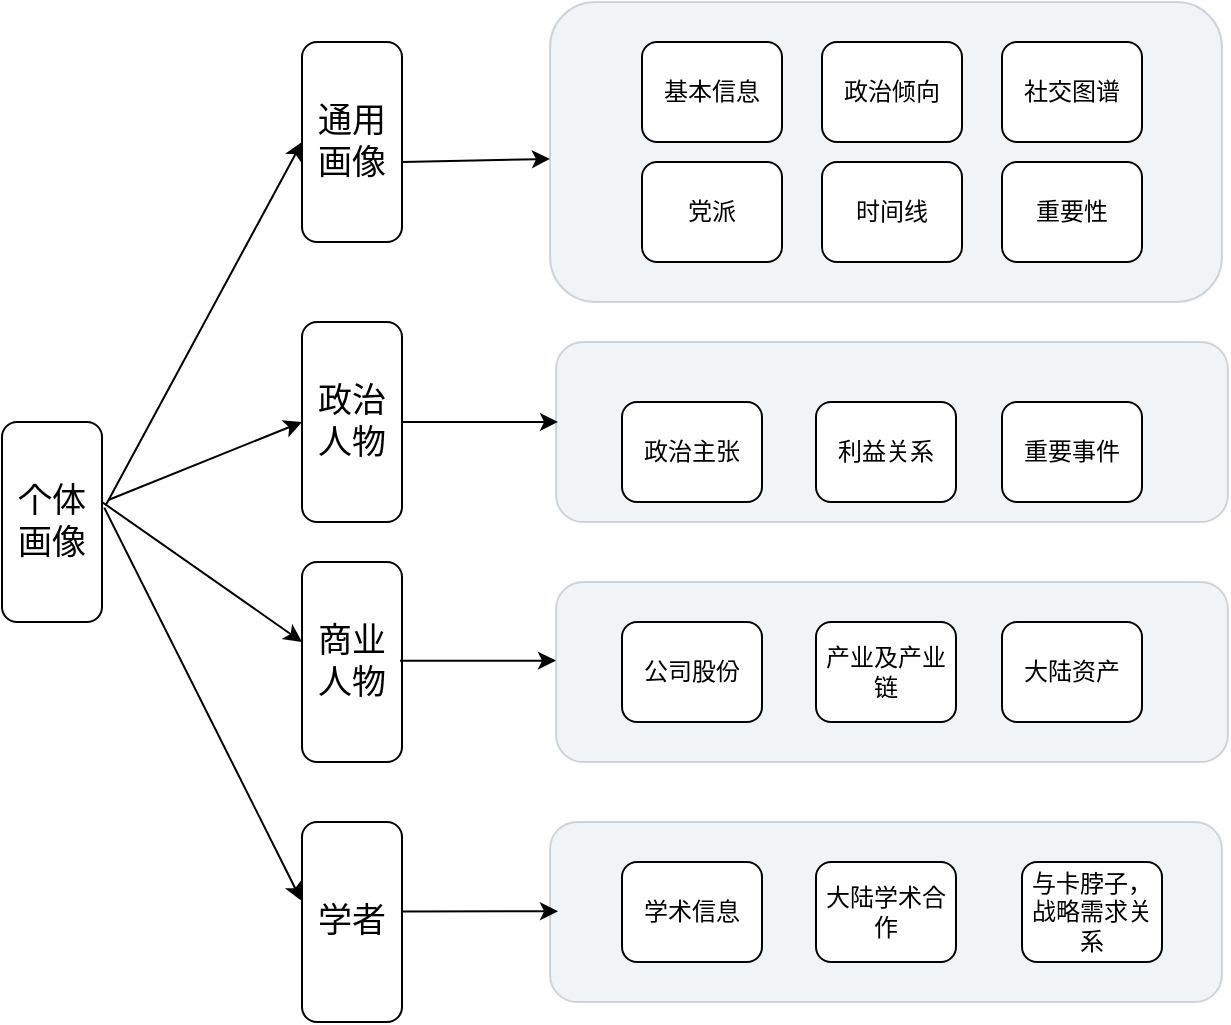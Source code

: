 <mxfile version="20.5.2" type="github">
  <diagram id="NsqInIGywiZZ2RFG8WiF" name="第 1 页">
    <mxGraphModel dx="1718" dy="955" grid="1" gridSize="10" guides="1" tooltips="1" connect="1" arrows="1" fold="1" page="1" pageScale="1" pageWidth="827" pageHeight="1169" math="0" shadow="0">
      <root>
        <mxCell id="0" />
        <mxCell id="1" parent="0" />
        <mxCell id="gSTe2-r0RAviyPAt5eS3-32" value="" style="rounded=1;whiteSpace=wrap;html=1;fontSize=17;opacity=20;fillColor=#bac8d3;strokeColor=#23445d;" vertex="1" parent="1">
          <mxGeometry x="417" y="530" width="336" height="90" as="geometry" />
        </mxCell>
        <mxCell id="gSTe2-r0RAviyPAt5eS3-31" value="" style="rounded=1;whiteSpace=wrap;html=1;fontSize=17;opacity=20;fillColor=#bac8d3;strokeColor=#23445d;" vertex="1" parent="1">
          <mxGeometry x="414" y="770" width="336" height="90" as="geometry" />
        </mxCell>
        <mxCell id="gSTe2-r0RAviyPAt5eS3-30" value="" style="rounded=1;whiteSpace=wrap;html=1;fontSize=17;opacity=20;fillColor=#bac8d3;strokeColor=#23445d;" vertex="1" parent="1">
          <mxGeometry x="417" y="650" width="336" height="90" as="geometry" />
        </mxCell>
        <mxCell id="gSTe2-r0RAviyPAt5eS3-2" value="&lt;font style=&quot;font-size: 17px;&quot;&gt;个体画像&lt;/font&gt;" style="rounded=1;whiteSpace=wrap;html=1;" vertex="1" parent="1">
          <mxGeometry x="140" y="570" width="50" height="100" as="geometry" />
        </mxCell>
        <mxCell id="gSTe2-r0RAviyPAt5eS3-3" value="&lt;span style=&quot;font-size: 17px;&quot;&gt;通用画像&lt;/span&gt;" style="rounded=1;whiteSpace=wrap;html=1;" vertex="1" parent="1">
          <mxGeometry x="290" y="380" width="50" height="100" as="geometry" />
        </mxCell>
        <mxCell id="gSTe2-r0RAviyPAt5eS3-4" value="" style="rounded=1;whiteSpace=wrap;html=1;fontSize=17;opacity=20;fillColor=#bac8d3;strokeColor=#23445d;" vertex="1" parent="1">
          <mxGeometry x="414" y="360" width="336" height="150" as="geometry" />
        </mxCell>
        <mxCell id="gSTe2-r0RAviyPAt5eS3-5" value="基本信息" style="rounded=1;whiteSpace=wrap;html=1;" vertex="1" parent="1">
          <mxGeometry x="460" y="380" width="70" height="50" as="geometry" />
        </mxCell>
        <mxCell id="gSTe2-r0RAviyPAt5eS3-6" value="政治倾向" style="rounded=1;whiteSpace=wrap;html=1;" vertex="1" parent="1">
          <mxGeometry x="550" y="380" width="70" height="50" as="geometry" />
        </mxCell>
        <mxCell id="gSTe2-r0RAviyPAt5eS3-7" value="社交图谱" style="rounded=1;whiteSpace=wrap;html=1;" vertex="1" parent="1">
          <mxGeometry x="640" y="380" width="70" height="50" as="geometry" />
        </mxCell>
        <mxCell id="gSTe2-r0RAviyPAt5eS3-8" value="党派" style="rounded=1;whiteSpace=wrap;html=1;" vertex="1" parent="1">
          <mxGeometry x="460" y="440" width="70" height="50" as="geometry" />
        </mxCell>
        <mxCell id="gSTe2-r0RAviyPAt5eS3-9" value="时间线" style="rounded=1;whiteSpace=wrap;html=1;" vertex="1" parent="1">
          <mxGeometry x="550" y="440" width="70" height="50" as="geometry" />
        </mxCell>
        <mxCell id="gSTe2-r0RAviyPAt5eS3-10" value="重要性" style="rounded=1;whiteSpace=wrap;html=1;" vertex="1" parent="1">
          <mxGeometry x="640" y="440" width="70" height="50" as="geometry" />
        </mxCell>
        <mxCell id="gSTe2-r0RAviyPAt5eS3-11" value="&lt;span style=&quot;font-size: 17px;&quot;&gt;政治人物&lt;/span&gt;" style="rounded=1;whiteSpace=wrap;html=1;" vertex="1" parent="1">
          <mxGeometry x="290" y="520" width="50" height="100" as="geometry" />
        </mxCell>
        <mxCell id="gSTe2-r0RAviyPAt5eS3-13" value="政治主张" style="rounded=1;whiteSpace=wrap;html=1;" vertex="1" parent="1">
          <mxGeometry x="450" y="560" width="70" height="50" as="geometry" />
        </mxCell>
        <mxCell id="gSTe2-r0RAviyPAt5eS3-14" value="利益关系" style="rounded=1;whiteSpace=wrap;html=1;" vertex="1" parent="1">
          <mxGeometry x="547" y="560" width="70" height="50" as="geometry" />
        </mxCell>
        <mxCell id="gSTe2-r0RAviyPAt5eS3-15" value="重要事件" style="rounded=1;whiteSpace=wrap;html=1;" vertex="1" parent="1">
          <mxGeometry x="640" y="560" width="70" height="50" as="geometry" />
        </mxCell>
        <mxCell id="gSTe2-r0RAviyPAt5eS3-17" value="&lt;span style=&quot;font-size: 17px;&quot;&gt;商业人物&lt;/span&gt;" style="rounded=1;whiteSpace=wrap;html=1;" vertex="1" parent="1">
          <mxGeometry x="290" y="640" width="50" height="100" as="geometry" />
        </mxCell>
        <mxCell id="gSTe2-r0RAviyPAt5eS3-18" value="公司股份" style="rounded=1;whiteSpace=wrap;html=1;" vertex="1" parent="1">
          <mxGeometry x="450" y="670" width="70" height="50" as="geometry" />
        </mxCell>
        <mxCell id="gSTe2-r0RAviyPAt5eS3-19" value="产业及产业链" style="rounded=1;whiteSpace=wrap;html=1;" vertex="1" parent="1">
          <mxGeometry x="547" y="670" width="70" height="50" as="geometry" />
        </mxCell>
        <mxCell id="gSTe2-r0RAviyPAt5eS3-20" value="大陆资产" style="rounded=1;whiteSpace=wrap;html=1;" vertex="1" parent="1">
          <mxGeometry x="640" y="670" width="70" height="50" as="geometry" />
        </mxCell>
        <mxCell id="gSTe2-r0RAviyPAt5eS3-23" value="&lt;span style=&quot;font-size: 17px;&quot;&gt;学者&lt;/span&gt;" style="rounded=1;whiteSpace=wrap;html=1;" vertex="1" parent="1">
          <mxGeometry x="290" y="770" width="50" height="100" as="geometry" />
        </mxCell>
        <mxCell id="gSTe2-r0RAviyPAt5eS3-25" value="学术信息" style="rounded=1;whiteSpace=wrap;html=1;" vertex="1" parent="1">
          <mxGeometry x="450" y="790" width="70" height="50" as="geometry" />
        </mxCell>
        <mxCell id="gSTe2-r0RAviyPAt5eS3-26" value="大陆学术合作" style="rounded=1;whiteSpace=wrap;html=1;" vertex="1" parent="1">
          <mxGeometry x="547" y="790" width="70" height="50" as="geometry" />
        </mxCell>
        <mxCell id="gSTe2-r0RAviyPAt5eS3-27" value="与卡脖子，战略需求关系" style="rounded=1;whiteSpace=wrap;html=1;" vertex="1" parent="1">
          <mxGeometry x="650" y="790" width="70" height="50" as="geometry" />
        </mxCell>
        <mxCell id="gSTe2-r0RAviyPAt5eS3-28" value="" style="endArrow=classic;html=1;rounded=0;fontSize=17;entryX=0;entryY=0.5;entryDx=0;entryDy=0;exitX=1.036;exitY=0.417;exitDx=0;exitDy=0;exitPerimeter=0;" edge="1" parent="1" source="gSTe2-r0RAviyPAt5eS3-2" target="gSTe2-r0RAviyPAt5eS3-3">
          <mxGeometry width="50" height="50" relative="1" as="geometry">
            <mxPoint x="190" y="650" as="sourcePoint" />
            <mxPoint x="240" y="600" as="targetPoint" />
          </mxGeometry>
        </mxCell>
        <mxCell id="gSTe2-r0RAviyPAt5eS3-33" value="" style="endArrow=classic;html=1;rounded=0;fontSize=17;entryX=0;entryY=0.5;entryDx=0;entryDy=0;exitX=1.063;exitY=0.39;exitDx=0;exitDy=0;exitPerimeter=0;" edge="1" parent="1" source="gSTe2-r0RAviyPAt5eS3-2" target="gSTe2-r0RAviyPAt5eS3-11">
          <mxGeometry width="50" height="50" relative="1" as="geometry">
            <mxPoint x="200" y="660" as="sourcePoint" />
            <mxPoint x="300.0" y="440" as="targetPoint" />
          </mxGeometry>
        </mxCell>
        <mxCell id="gSTe2-r0RAviyPAt5eS3-34" value="" style="endArrow=classic;html=1;rounded=0;fontSize=17;entryX=0;entryY=0.4;entryDx=0;entryDy=0;entryPerimeter=0;" edge="1" parent="1" target="gSTe2-r0RAviyPAt5eS3-17">
          <mxGeometry width="50" height="50" relative="1" as="geometry">
            <mxPoint x="190" y="610" as="sourcePoint" />
            <mxPoint x="300.0" y="570" as="targetPoint" />
          </mxGeometry>
        </mxCell>
        <mxCell id="gSTe2-r0RAviyPAt5eS3-35" value="" style="endArrow=classic;html=1;rounded=0;fontSize=17;entryX=-0.006;entryY=0.393;entryDx=0;entryDy=0;entryPerimeter=0;exitX=1.022;exitY=0.428;exitDx=0;exitDy=0;exitPerimeter=0;" edge="1" parent="1" source="gSTe2-r0RAviyPAt5eS3-2" target="gSTe2-r0RAviyPAt5eS3-23">
          <mxGeometry width="50" height="50" relative="1" as="geometry">
            <mxPoint x="190" y="680" as="sourcePoint" />
            <mxPoint x="300.0" y="690" as="targetPoint" />
          </mxGeometry>
        </mxCell>
        <mxCell id="gSTe2-r0RAviyPAt5eS3-36" value="" style="endArrow=classic;html=1;rounded=0;fontSize=17;exitX=1.036;exitY=0.417;exitDx=0;exitDy=0;exitPerimeter=0;" edge="1" parent="1" target="gSTe2-r0RAviyPAt5eS3-4">
          <mxGeometry width="50" height="50" relative="1" as="geometry">
            <mxPoint x="340.0" y="440.0" as="sourcePoint" />
            <mxPoint x="438.2" y="258.3" as="targetPoint" />
          </mxGeometry>
        </mxCell>
        <mxCell id="gSTe2-r0RAviyPAt5eS3-37" value="" style="endArrow=classic;html=1;rounded=0;fontSize=17;exitX=1;exitY=0.5;exitDx=0;exitDy=0;entryX=0.003;entryY=0.444;entryDx=0;entryDy=0;entryPerimeter=0;" edge="1" parent="1" source="gSTe2-r0RAviyPAt5eS3-11" target="gSTe2-r0RAviyPAt5eS3-32">
          <mxGeometry width="50" height="50" relative="1" as="geometry">
            <mxPoint x="343.0" y="560" as="sourcePoint" />
            <mxPoint x="417" y="558.471" as="targetPoint" />
          </mxGeometry>
        </mxCell>
        <mxCell id="gSTe2-r0RAviyPAt5eS3-38" value="" style="endArrow=classic;html=1;rounded=0;fontSize=17;exitX=1;exitY=0.5;exitDx=0;exitDy=0;entryX=0.003;entryY=0.444;entryDx=0;entryDy=0;entryPerimeter=0;" edge="1" parent="1">
          <mxGeometry width="50" height="50" relative="1" as="geometry">
            <mxPoint x="338.99" y="689.35" as="sourcePoint" />
            <mxPoint x="416.998" y="689.31" as="targetPoint" />
          </mxGeometry>
        </mxCell>
        <mxCell id="gSTe2-r0RAviyPAt5eS3-39" value="" style="endArrow=classic;html=1;rounded=0;fontSize=17;exitX=1;exitY=0.5;exitDx=0;exitDy=0;entryX=0.003;entryY=0.444;entryDx=0;entryDy=0;entryPerimeter=0;" edge="1" parent="1">
          <mxGeometry width="50" height="50" relative="1" as="geometry">
            <mxPoint x="340" y="814.7" as="sourcePoint" />
            <mxPoint x="418.008" y="814.66" as="targetPoint" />
          </mxGeometry>
        </mxCell>
      </root>
    </mxGraphModel>
  </diagram>
</mxfile>
